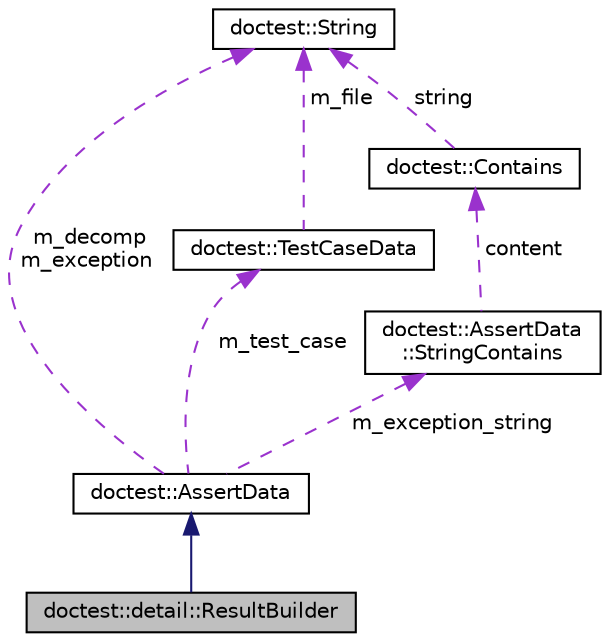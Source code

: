 digraph "doctest::detail::ResultBuilder"
{
 // LATEX_PDF_SIZE
  edge [fontname="Helvetica",fontsize="10",labelfontname="Helvetica",labelfontsize="10"];
  node [fontname="Helvetica",fontsize="10",shape=record];
  Node1 [label="doctest::detail::ResultBuilder",height=0.2,width=0.4,color="black", fillcolor="grey75", style="filled", fontcolor="black",tooltip=" "];
  Node2 -> Node1 [dir="back",color="midnightblue",fontsize="10",style="solid",fontname="Helvetica"];
  Node2 [label="doctest::AssertData",height=0.2,width=0.4,color="black", fillcolor="white", style="filled",URL="$da/d42/structdoctest_1_1AssertData.html",tooltip=" "];
  Node3 -> Node2 [dir="back",color="darkorchid3",fontsize="10",style="dashed",label=" m_test_case" ,fontname="Helvetica"];
  Node3 [label="doctest::TestCaseData",height=0.2,width=0.4,color="black", fillcolor="white", style="filled",URL="$d7/d2c/structdoctest_1_1TestCaseData.html",tooltip=" "];
  Node4 -> Node3 [dir="back",color="darkorchid3",fontsize="10",style="dashed",label=" m_file" ,fontname="Helvetica"];
  Node4 [label="doctest::String",height=0.2,width=0.4,color="black", fillcolor="white", style="filled",URL="$db/d0c/classdoctest_1_1String.html",tooltip=" "];
  Node4 -> Node2 [dir="back",color="darkorchid3",fontsize="10",style="dashed",label=" m_decomp\nm_exception" ,fontname="Helvetica"];
  Node5 -> Node2 [dir="back",color="darkorchid3",fontsize="10",style="dashed",label=" m_exception_string" ,fontname="Helvetica"];
  Node5 [label="doctest::AssertData\l::StringContains",height=0.2,width=0.4,color="black", fillcolor="white", style="filled",URL="$d8/d37/classdoctest_1_1AssertData_1_1StringContains.html",tooltip=" "];
  Node6 -> Node5 [dir="back",color="darkorchid3",fontsize="10",style="dashed",label=" content" ,fontname="Helvetica"];
  Node6 [label="doctest::Contains",height=0.2,width=0.4,color="black", fillcolor="white", style="filled",URL="$d1/dd0/classdoctest_1_1Contains.html",tooltip=" "];
  Node4 -> Node6 [dir="back",color="darkorchid3",fontsize="10",style="dashed",label=" string" ,fontname="Helvetica"];
}
